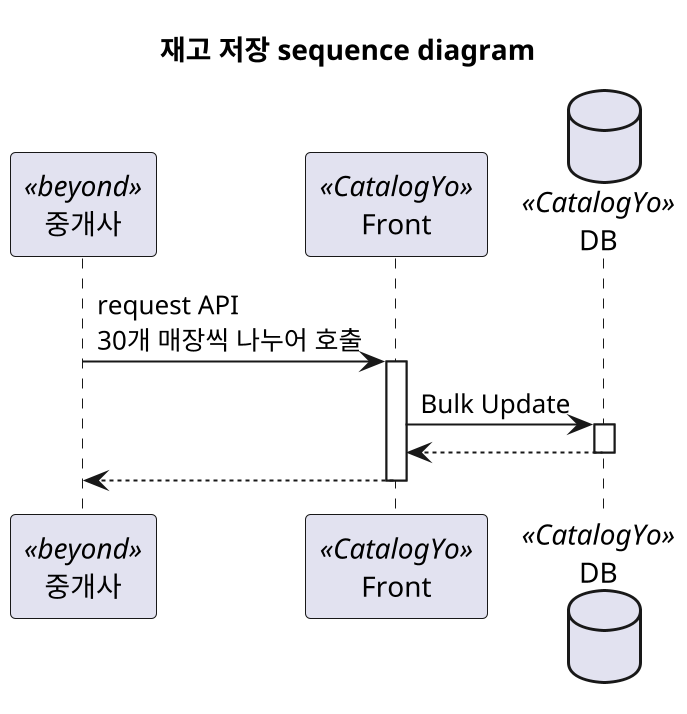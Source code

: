 @startuml 재고 저장 sequence diagram 
skinparam defaultFontName D2Coding

scale 2
title 재고 저장 sequence diagram 

participant 중개사<<beyond>>
participant Front<<CatalogYo>>
database DB<<CatalogYo>>

중개사 -> Front : request API \n30개 매장씩 나누어 호출
activate Front

Front -> DB : Bulk Update
activate DB

DB --> Front
deactivate DB


Front --> 중개사
deactivate Front


@enduml